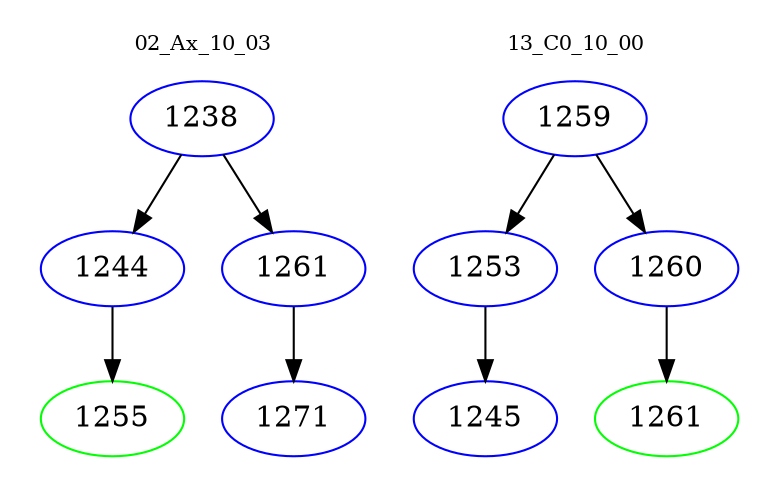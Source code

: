 digraph{
subgraph cluster_0 {
color = white
label = "02_Ax_10_03";
fontsize=10;
T0_1238 [label="1238", color="blue"]
T0_1238 -> T0_1244 [color="black"]
T0_1244 [label="1244", color="blue"]
T0_1244 -> T0_1255 [color="black"]
T0_1255 [label="1255", color="green"]
T0_1238 -> T0_1261 [color="black"]
T0_1261 [label="1261", color="blue"]
T0_1261 -> T0_1271 [color="black"]
T0_1271 [label="1271", color="blue"]
}
subgraph cluster_1 {
color = white
label = "13_C0_10_00";
fontsize=10;
T1_1259 [label="1259", color="blue"]
T1_1259 -> T1_1253 [color="black"]
T1_1253 [label="1253", color="blue"]
T1_1253 -> T1_1245 [color="black"]
T1_1245 [label="1245", color="blue"]
T1_1259 -> T1_1260 [color="black"]
T1_1260 [label="1260", color="blue"]
T1_1260 -> T1_1261 [color="black"]
T1_1261 [label="1261", color="green"]
}
}
